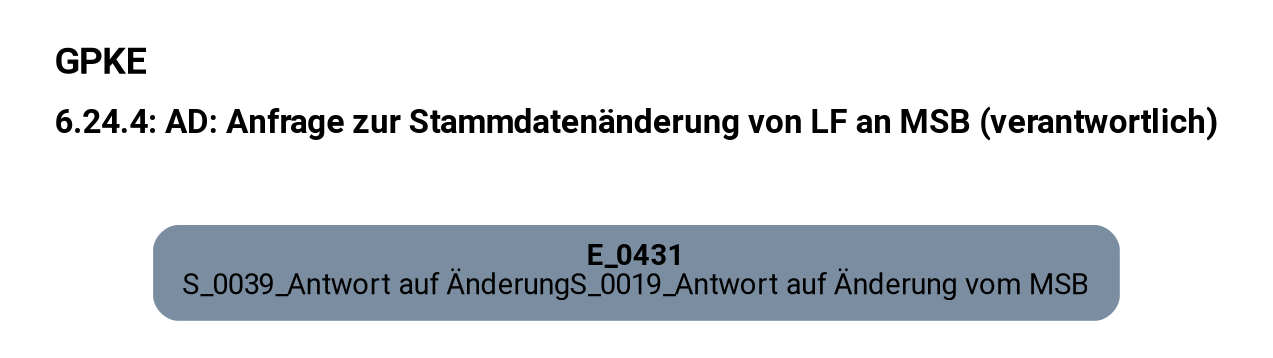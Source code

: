 digraph D {
    labelloc="t";
    label=<<B><FONT POINT-SIZE="18">GPKE</FONT></B><BR align="left"/><BR/><B><FONT POINT-SIZE="16">6.24.4: AD: Anfrage zur Stammdatenänderung von LF an MSB (verantwortlich)</FONT></B><BR align="left"/><BR/><BR/><BR/>>;
    ratio="compress";
    concentrate=true;
    pack=true;
    rankdir=TB;
    packmode="array";
    size="20,20";
    fontsize=12;
    pad=0.25;
    "Empty" [margin="0.2,0.12", shape=box, style="filled,rounded", penwidth=0.0, fillcolor="#7a8da1", label=<<B>E_0431</B><BR align="center"/><FONT>S_0039_Antwort auf Änderung
S_0019_Antwort auf Änderung vom MSB</FONT><BR align="center"/>>, fontname="Roboto, sans-serif"];


    bgcolor="transparent";
fontname="Roboto, sans-serif";
}